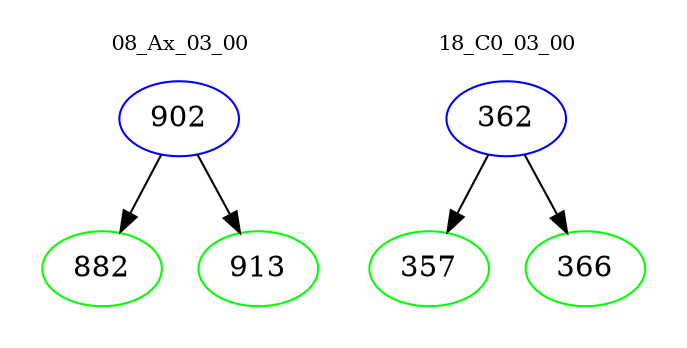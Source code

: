 digraph{
subgraph cluster_0 {
color = white
label = "08_Ax_03_00";
fontsize=10;
T0_902 [label="902", color="blue"]
T0_902 -> T0_882 [color="black"]
T0_882 [label="882", color="green"]
T0_902 -> T0_913 [color="black"]
T0_913 [label="913", color="green"]
}
subgraph cluster_1 {
color = white
label = "18_C0_03_00";
fontsize=10;
T1_362 [label="362", color="blue"]
T1_362 -> T1_357 [color="black"]
T1_357 [label="357", color="green"]
T1_362 -> T1_366 [color="black"]
T1_366 [label="366", color="green"]
}
}

